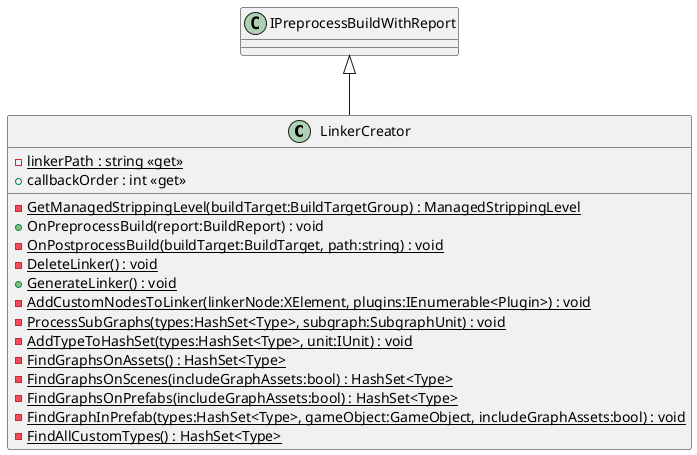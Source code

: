 @startuml
class LinkerCreator {
    - {static} linkerPath : string <<get>>
    + callbackOrder : int <<get>>
    - {static} GetManagedStrippingLevel(buildTarget:BuildTargetGroup) : ManagedStrippingLevel
    + OnPreprocessBuild(report:BuildReport) : void
    - {static} OnPostprocessBuild(buildTarget:BuildTarget, path:string) : void
    - {static} DeleteLinker() : void
    + {static} GenerateLinker() : void
    - {static} AddCustomNodesToLinker(linkerNode:XElement, plugins:IEnumerable<Plugin>) : void
    - {static} ProcessSubGraphs(types:HashSet<Type>, subgraph:SubgraphUnit) : void
    - {static} AddTypeToHashSet(types:HashSet<Type>, unit:IUnit) : void
    - {static} FindGraphsOnAssets() : HashSet<Type>
    - {static} FindGraphsOnScenes(includeGraphAssets:bool) : HashSet<Type>
    - {static} FindGraphsOnPrefabs(includeGraphAssets:bool) : HashSet<Type>
    - {static} FindGraphInPrefab(types:HashSet<Type>, gameObject:GameObject, includeGraphAssets:bool) : void
    - {static} FindAllCustomTypes() : HashSet<Type>
}
IPreprocessBuildWithReport <|-- LinkerCreator
@enduml
